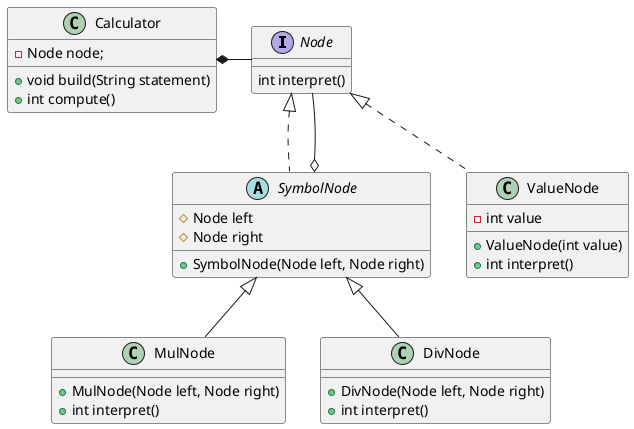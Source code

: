 @startuml

interface Node {
    int interpret()
}
abstract class SymbolNode implements Node {
    # Node left
    # Node right
    + SymbolNode(Node left, Node right)
}
SymbolNode o-- Node
class ValueNode implements Node {
    - int value
    + ValueNode(int value)
    + int interpret()
}
class MulNode extends SymbolNode {
    + MulNode(Node left, Node right)
    + int interpret()
}
class DivNode extends SymbolNode {
    + DivNode(Node left, Node right)
    + int interpret()
}
class Calculator {
    - Node node;
    + void build(String statement)
    + int compute()
}
Calculator *- Node

@enduml